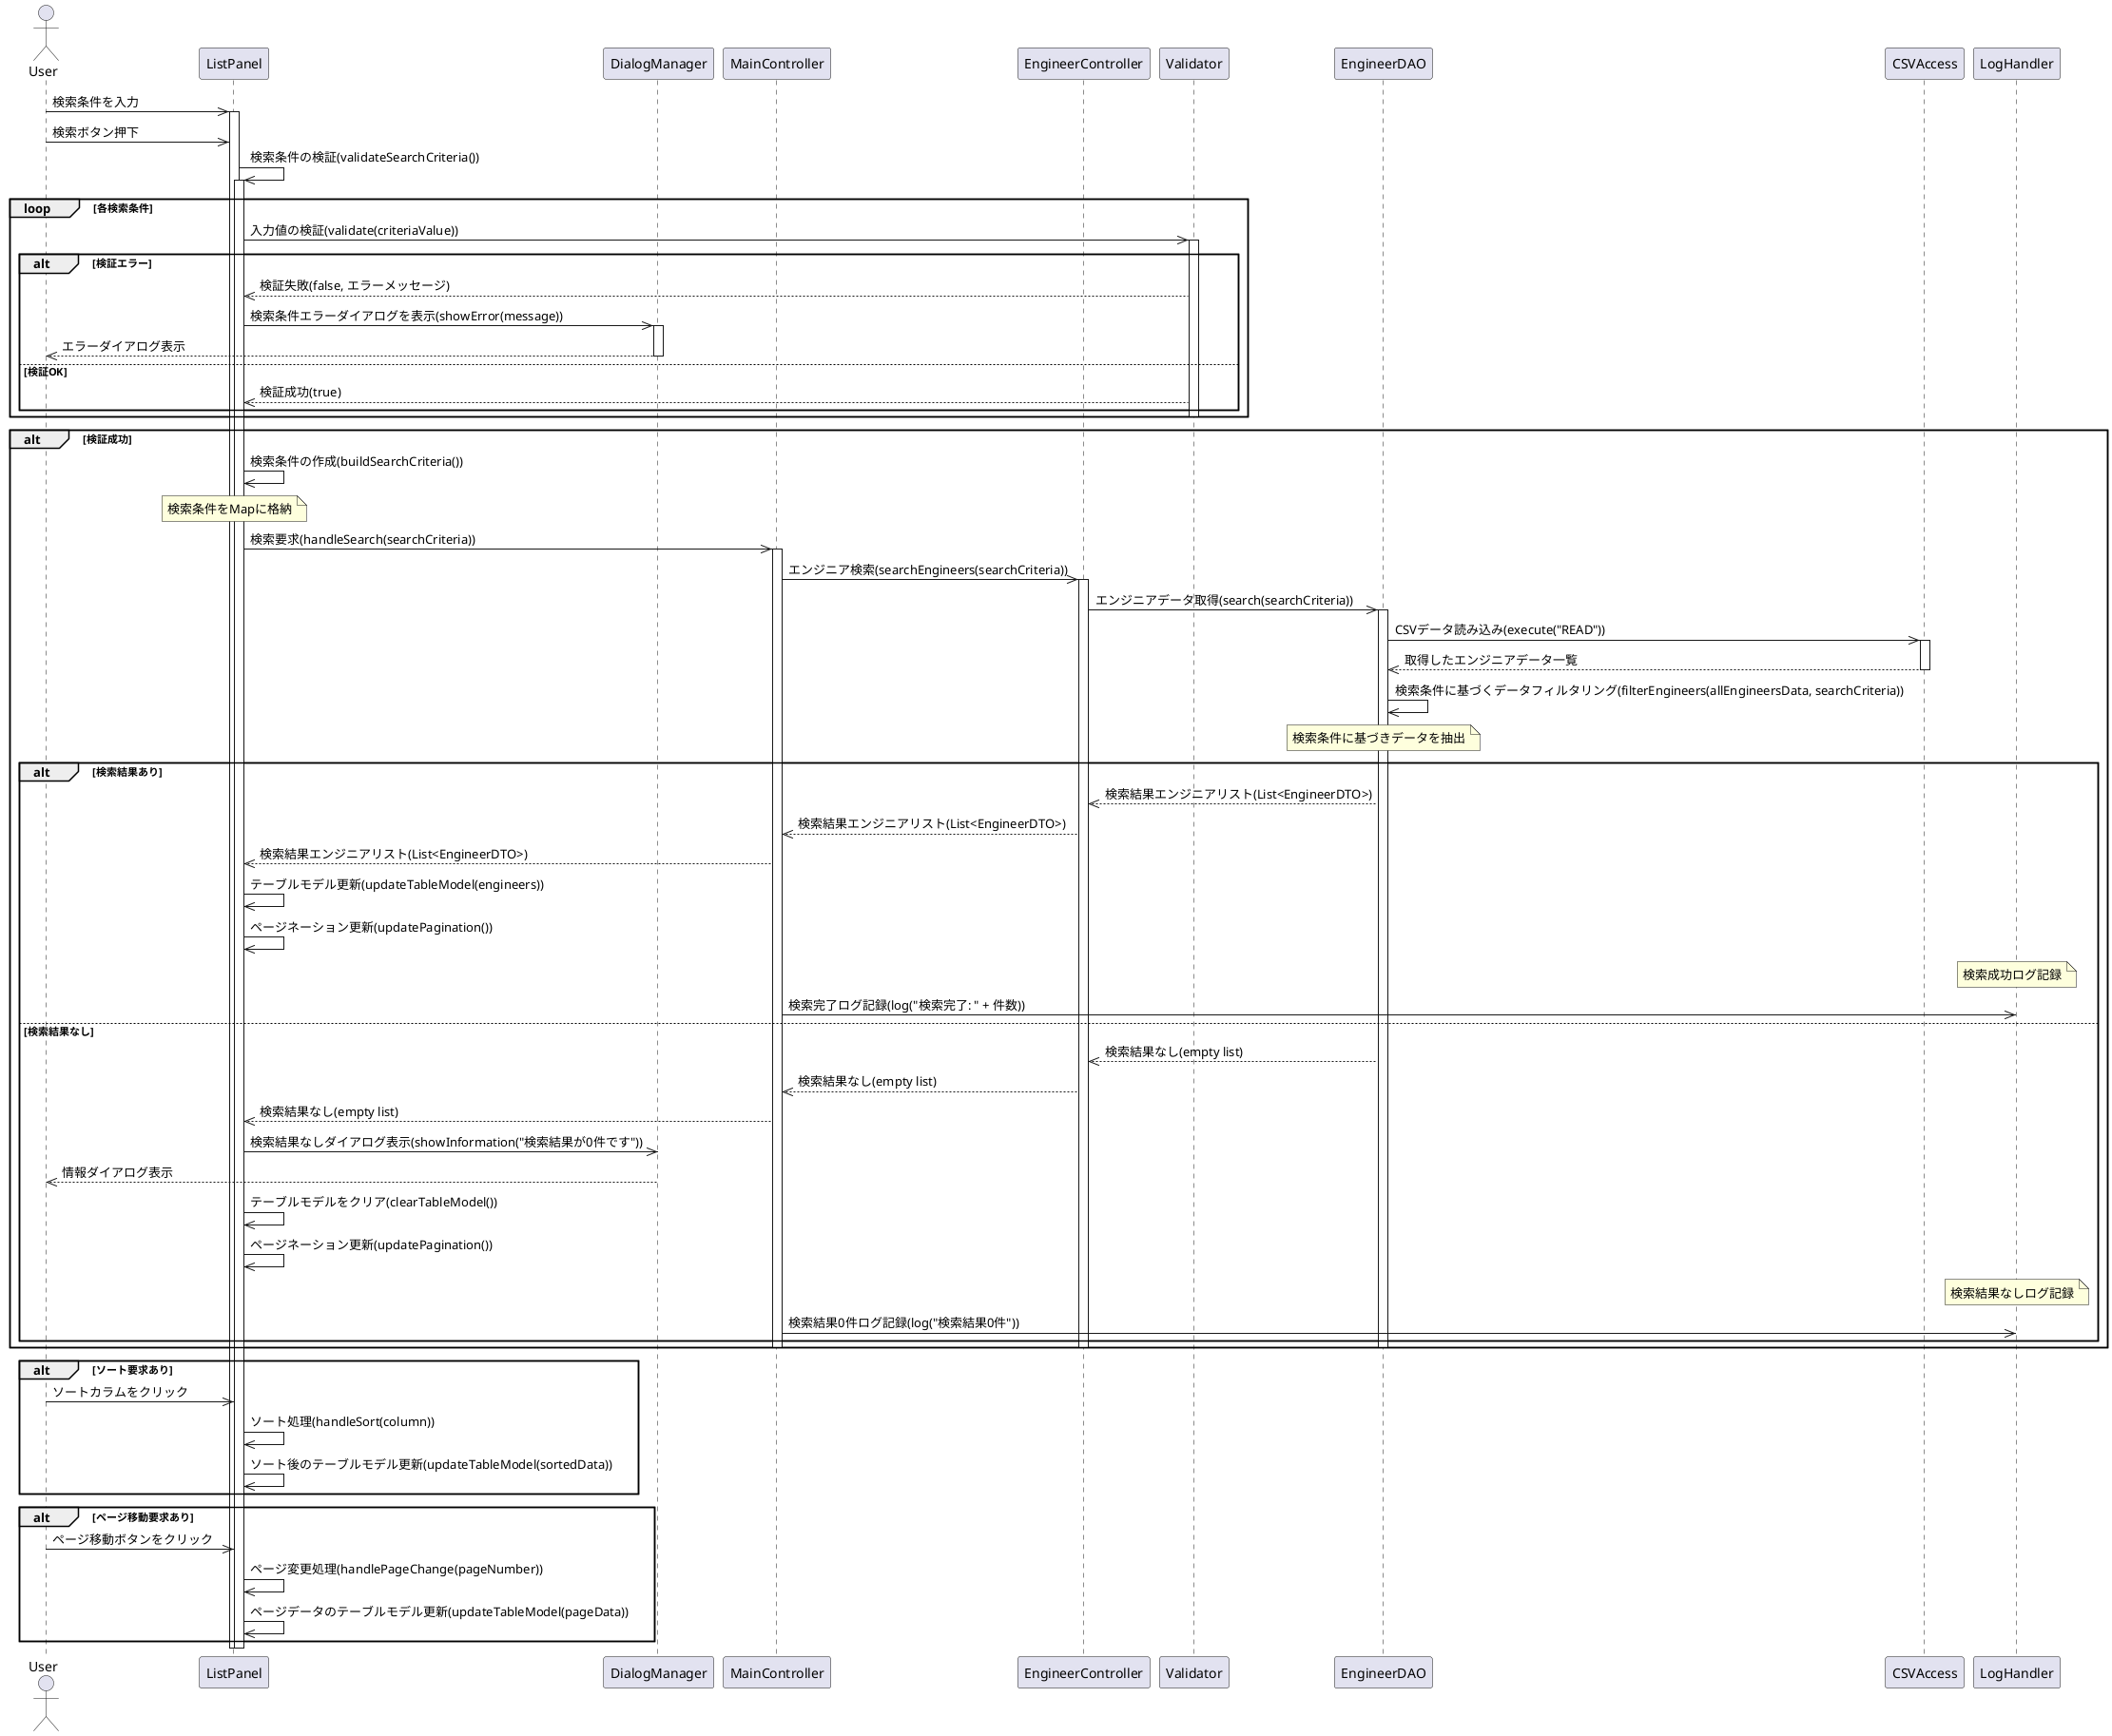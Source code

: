' 検索
@startuml sequenceDiagram
    actor User
    participant ListPanel
    participant DialogManager
    participant MainController
    participant EngineerController
    participant Validator
    participant EngineerDAO
    participant CSVAccess
    participant LogHandler

    User->>ListPanel: 検索条件を入力
    activate ListPanel
    
    User->>ListPanel: 検索ボタン押下
    
    ListPanel->>ListPanel: 検索条件の検証(validateSearchCriteria())
    activate ListPanel
    
    loop 各検索条件
        ListPanel->>Validator: 入力値の検証(validate(criteriaValue))
        activate Validator
        
        alt 検証エラー
            Validator-->>ListPanel: 検証失敗(false, エラーメッセージ)
            ListPanel->>DialogManager: 検索条件エラーダイアログを表示(showError(message))
            activate DialogManager
            DialogManager-->>User: エラーダイアログ表示
            deactivate DialogManager
        else 検証OK
            Validator-->>ListPanel: 検証成功(true)
        end
        deactivate Validator
    end
    
    alt 検証成功
        ListPanel->>ListPanel: 検索条件の作成(buildSearchCriteria())
        Note over ListPanel: 検索条件をMapに格納
        
        ListPanel->>MainController: 検索要求(handleSearch(searchCriteria))
        activate MainController
        
        MainController->>EngineerController: エンジニア検索(searchEngineers(searchCriteria))
        activate EngineerController
        
        EngineerController->>EngineerDAO: エンジニアデータ取得(search(searchCriteria))
        activate EngineerDAO
        
        EngineerDAO->>CSVAccess: CSVデータ読み込み(execute("READ"))
        activate CSVAccess
        CSVAccess-->>EngineerDAO: 取得したエンジニアデータ一覧
        deactivate CSVAccess
        
        EngineerDAO->>EngineerDAO: 検索条件に基づくデータフィルタリング(filterEngineers(allEngineersData, searchCriteria))
        Note over EngineerDAO: 検索条件に基づきデータを抽出
        
        alt 検索結果あり
            EngineerDAO-->>EngineerController: 検索結果エンジニアリスト(List<EngineerDTO>)
            EngineerController-->>MainController: 検索結果エンジニアリスト(List<EngineerDTO>)
            MainController-->>ListPanel: 検索結果エンジニアリスト(List<EngineerDTO>)
            
            ListPanel->>ListPanel: テーブルモデル更新(updateTableModel(engineers))
            ListPanel->>ListPanel: ページネーション更新(updatePagination())
            
            Note over LogHandler: 検索成功ログ記録
            MainController->>LogHandler: 検索完了ログ記録(log("検索完了: " + 件数))
        else 検索結果なし
            EngineerDAO-->>EngineerController: 検索結果なし(empty list)
            EngineerController-->>MainController: 検索結果なし(empty list)
            MainController-->>ListPanel: 検索結果なし(empty list)
            
            ListPanel->>DialogManager: 検索結果なしダイアログ表示(showInformation("検索結果が0件です"))
            DialogManager-->>User: 情報ダイアログ表示
            
            ListPanel->>ListPanel: テーブルモデルをクリア(clearTableModel())
            ListPanel->>ListPanel: ページネーション更新(updatePagination())
            
            Note over LogHandler: 検索結果なしログ記録
            MainController->>LogHandler: 検索結果0件ログ記録(log("検索結果0件"))
        end
        
        deactivate EngineerDAO
        deactivate EngineerController
        deactivate MainController
    end
    
    alt ソート要求あり
        User->>ListPanel: ソートカラムをクリック
        ListPanel->>ListPanel: ソート処理(handleSort(column))
        ListPanel->>ListPanel: ソート後のテーブルモデル更新(updateTableModel(sortedData))
    end
    
    alt ページ移動要求あり
        User->>ListPanel: ページ移動ボタンをクリック
        ListPanel->>ListPanel: ページ変更処理(handlePageChange(pageNumber))
        ListPanel->>ListPanel: ページデータのテーブルモデル更新(updateTableModel(pageData))
    end
    
    deactivate ListPanel
    deactivate ListPanel
@enduml
